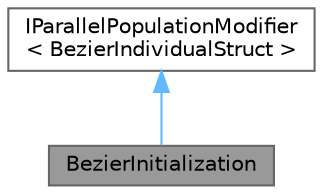 digraph "BezierInitialization"
{
 // LATEX_PDF_SIZE
  bgcolor="transparent";
  edge [fontname=Helvetica,fontsize=10,labelfontname=Helvetica,labelfontsize=10];
  node [fontname=Helvetica,fontsize=10,shape=box,height=0.2,width=0.4];
  Node1 [id="Node000001",label="BezierInitialization",height=0.2,width=0.4,color="gray40", fillcolor="grey60", style="filled", fontcolor="black",tooltip="Initialization for BezierIndividualStruct designed ot be used inside Unity jobs."];
  Node2 -> Node1 [id="edge1_Node000001_Node000002",dir="back",color="steelblue1",style="solid",tooltip=" "];
  Node2 [id="Node000002",label="IParallelPopulationModifier\l\< BezierIndividualStruct \>",height=0.2,width=0.4,color="gray40", fillcolor="white", style="filled",URL="$interface_i_parallel_population_modifier.html",tooltip=" "];
}
